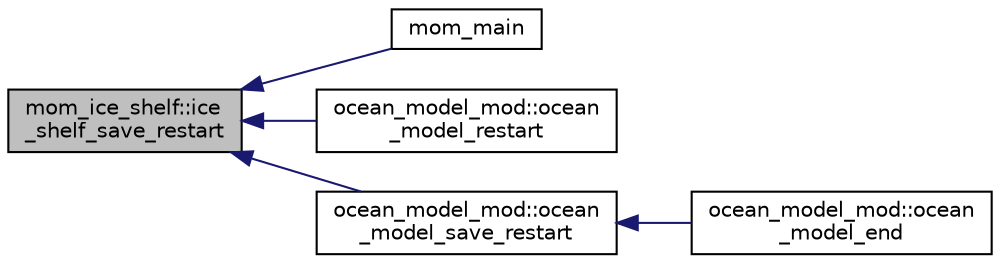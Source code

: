 digraph "mom_ice_shelf::ice_shelf_save_restart"
{
 // INTERACTIVE_SVG=YES
  edge [fontname="Helvetica",fontsize="10",labelfontname="Helvetica",labelfontsize="10"];
  node [fontname="Helvetica",fontsize="10",shape=record];
  rankdir="LR";
  Node171 [label="mom_ice_shelf::ice\l_shelf_save_restart",height=0.2,width=0.4,color="black", fillcolor="grey75", style="filled", fontcolor="black"];
  Node171 -> Node172 [dir="back",color="midnightblue",fontsize="10",style="solid",fontname="Helvetica"];
  Node172 [label="mom_main",height=0.2,width=0.4,color="black", fillcolor="white", style="filled",URL="$MOM__driver_8F90.html#a08fffeb2d8e8acbf9ed4609be6d258c6"];
  Node171 -> Node173 [dir="back",color="midnightblue",fontsize="10",style="solid",fontname="Helvetica"];
  Node173 [label="ocean_model_mod::ocean\l_model_restart",height=0.2,width=0.4,color="black", fillcolor="white", style="filled",URL="$namespaceocean__model__mod.html#a908a47d286b0257e91a253272926dc3d"];
  Node171 -> Node174 [dir="back",color="midnightblue",fontsize="10",style="solid",fontname="Helvetica"];
  Node174 [label="ocean_model_mod::ocean\l_model_save_restart",height=0.2,width=0.4,color="black", fillcolor="white", style="filled",URL="$namespaceocean__model__mod.html#ad969c968b1133584b9dcf48d78f51c01"];
  Node174 -> Node175 [dir="back",color="midnightblue",fontsize="10",style="solid",fontname="Helvetica"];
  Node175 [label="ocean_model_mod::ocean\l_model_end",height=0.2,width=0.4,color="black", fillcolor="white", style="filled",URL="$namespaceocean__model__mod.html#a276959acb69502491d4b3a5a83e596b8"];
}
